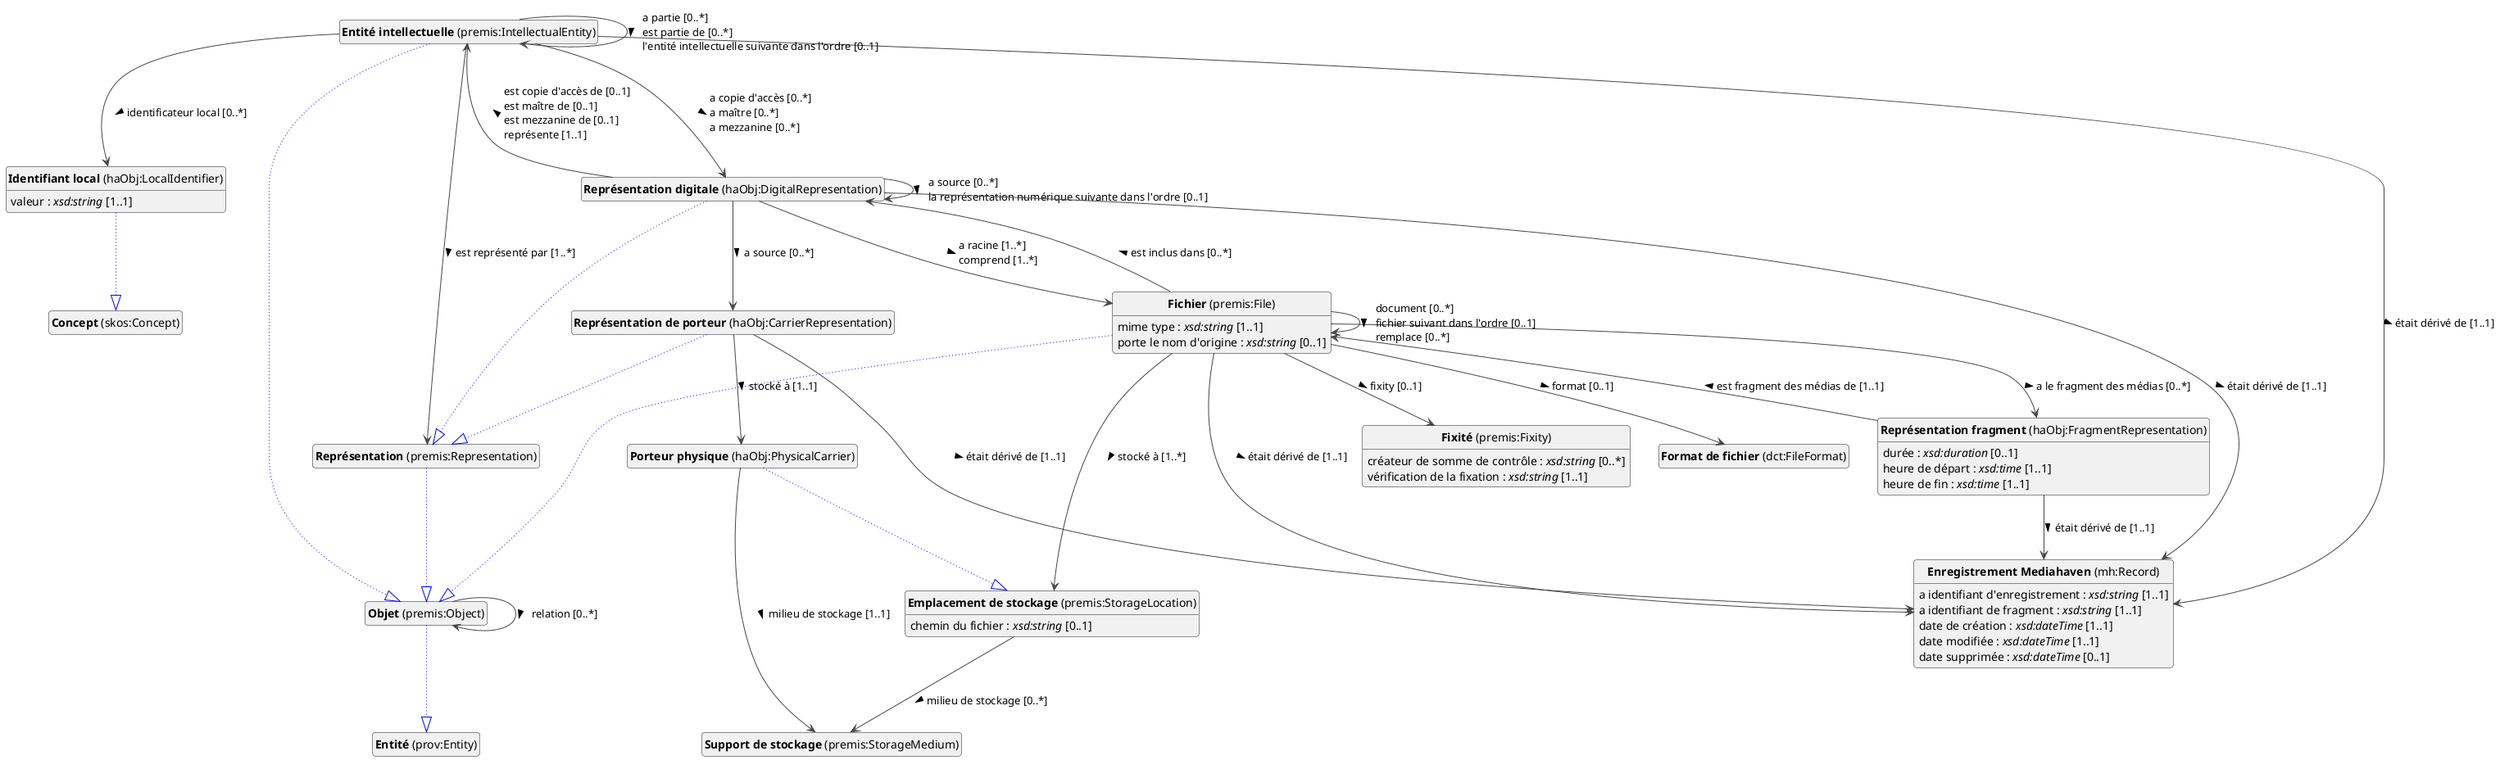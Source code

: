 @startuml
!theme vibrant
skinparam classFontSize 14
!define LIGHTORANGE
skinparam componentStyle uml2
skinparam wrapMessageWidth 1000
skinparam wrapWidth 1000
' skinparam ArrowColor #Maroon
' Remove shadows
skinparam shadowing false
'skinparam linetype polyline
skinparam ArrowMessageAlignment left
top to bottom direction


class "<b>Emplacement de stockage</b> (premis:StorageLocation)" as premis_StorageLocation [[#premis%3AStorageLocation]]
class "<b>Enregistrement Mediahaven</b> (mh:Record)" as mh_Record [[#mh%3ARecord]]
class "<b>Entité intellectuelle</b> (premis:IntellectualEntity)" as premis_IntellectualEntity [[#premis%3AIntellectualEntity]]
class "<b>Objet</b> (premis:Object)" as premis_Object [[#premis%3AObject]]
class "<b>Fichier</b> (premis:File)" as premis_File [[#premis%3AFile]]
class "<b>Objet</b> (premis:Object)" as premis_Object [[#premis%3AObject]]
class "<b>Fixité</b> (premis:Fixity)" as premis_Fixity [[#premis%3AFixity]]
class "<b>Format de fichier</b> (dct:FileFormat)" as dct_FileFormat [[#dct%3AFileFormat]]
class "<b>Identifiant local</b> (haObj:LocalIdentifier)" as haObj_LocalIdentifier [[#haObj%3ALocalIdentifier]]
class "<b>Concept</b> (skos:Concept)" as skos_Concept [[#skos%3AConcept]]
class "<b>Objet</b> (premis:Object)" as premis_Object [[#premis%3AObject]]
class "<b>Entité</b> (prov:Entity)" as prov_Entity [[#prov%3AEntity]]
class "<b>Porteur physique</b> (haObj:PhysicalCarrier)" as haObj_PhysicalCarrier [[#haObj%3APhysicalCarrier]]
class "<b>Emplacement de stockage</b> (premis:StorageLocation)" as premis_StorageLocation [[#premis%3AStorageLocation]]
class "<b>Représentation</b> (premis:Representation)" as premis_Representation [[#premis%3ARepresentation]]
class "<b>Objet</b> (premis:Object)" as premis_Object [[#premis%3AObject]]
class "<b>Représentation de porteur</b> (haObj:CarrierRepresentation)" as haObj_CarrierRepresentation [[#haObj%3ACarrierRepresentation]]
class "<b>Représentation</b> (premis:Representation)" as premis_Representation [[#premis%3ARepresentation]]
class "<b>Représentation digitale</b> (haObj:DigitalRepresentation)" as haObj_DigitalRepresentation [[#haObj%3ADigitalRepresentation]]
class "<b>Représentation</b> (premis:Representation)" as premis_Representation [[#premis%3ARepresentation]]
class "<b>Représentation fragment</b> (haObj:FragmentRepresentation)" as haObj_FragmentRepresentation [[#haObj%3AFragmentRepresentation]]
class "<b>Support de stockage</b> (premis:StorageMedium)" as premis_StorageMedium [[#premis%3AStorageMedium]]


premis_StorageLocation : chemin du fichier : <i>xsd:string</i> [0..1]
premis_StorageLocation --> premis_StorageMedium :milieu de stockage [0..*]  > 



mh_Record : a identifiant d'enregistrement : <i>xsd:string</i> [1..1]
mh_Record : a identifiant de fragment : <i>xsd:string</i> [1..1]
mh_Record : date de création : <i>xsd:dateTime</i> [1..1]
mh_Record : date modifiée : <i>xsd:dateTime</i> [1..1]
mh_Record : date supprimée : <i>xsd:dateTime</i> [0..1]



premis_IntellectualEntity --|> premis_Object #blue;line.dotted;text:blue

premis_IntellectualEntity --> haObj_DigitalRepresentation :a copie d'accès [0..*]  \la maître [0..*]  \la mezzanine [0..*]  > 
premis_IntellectualEntity --> haObj_LocalIdentifier :identificateur local [0..*]  > 
premis_IntellectualEntity --> mh_Record :était dérivé de [1..1]  > 
premis_IntellectualEntity --> premis_IntellectualEntity :a partie [0..*]  \lest partie de [0..*]  \ll'entité intellectuelle suivante dans l'ordre [0..1]  > 
premis_IntellectualEntity --> premis_Representation :est représenté par [1..*]  > 

premis_File --|> premis_Object #blue;line.dotted;text:blue

premis_File : a une taille (du fichier) : <i>xsd:nonNegativeInteger</i> [1..1]
premis_File : mime type : <i>xsd:string</i> [1..1]
premis_File : porte le nom d'origine : <i>xsd:string</i> [0..1]
premis_File --> dct_FileFormat :format [0..1]  > 
premis_File --> haObj_DigitalRepresentation :est inclus dans [0..*]  > 
premis_File --> haObj_FragmentRepresentation :a le fragment des médias [0..*]  > 
premis_File --> mh_Record :était dérivé de [1..1]  > 
premis_File --> premis_File :document [0..*]  \lfichier suivant dans l'ordre [0..1]  \lremplace [0..*]  > 
premis_File --> premis_Fixity :fixity [0..1]  > 
premis_File --> premis_StorageLocation :stocké à [1..*]  > 




premis_Fixity : créateur de somme de contrôle : <i>xsd:string</i> [0..*]
premis_Fixity : vérification de la fixation : <i>xsd:string</i> [1..1]




haObj_LocalIdentifier --|> skos_Concept #blue;line.dotted;text:blue

haObj_LocalIdentifier : valeur : <i>xsd:string</i> [1..1]


premis_Object --|> prov_Entity #blue;line.dotted;text:blue

premis_Object --> premis_Object :relation [0..*]  > 

haObj_PhysicalCarrier --|> premis_StorageLocation #blue;line.dotted;text:blue

haObj_PhysicalCarrier --> premis_StorageMedium :milieu de stockage [1..1]  > 

premis_Representation --|> premis_Object #blue;line.dotted;text:blue


haObj_CarrierRepresentation --|> premis_Representation #blue;line.dotted;text:blue

haObj_CarrierRepresentation --> haObj_PhysicalCarrier :stocké à [1..1]  > 
haObj_CarrierRepresentation --> mh_Record :était dérivé de [1..1]  > 

haObj_DigitalRepresentation --|> premis_Representation #blue;line.dotted;text:blue

haObj_DigitalRepresentation --> haObj_CarrierRepresentation :a source [0..*]  > 
haObj_DigitalRepresentation --> haObj_DigitalRepresentation :a source [0..*]  \lla représentation numérique suivante dans l'ordre [0..1]  > 
haObj_DigitalRepresentation --> mh_Record :était dérivé de [1..1]  > 
haObj_DigitalRepresentation --> premis_File :a racine [1..*]  \lcomprend [1..*]  > 
haObj_DigitalRepresentation --> premis_IntellectualEntity :est copie d'accès de [0..1]  \lest maître de [0..1]  \lest mezzanine de [0..1]  \lreprésente [1..1]  > 


haObj_FragmentRepresentation : durée : <i>xsd:duration</i> [0..1]
haObj_FragmentRepresentation : heure de départ : <i>xsd:time</i> [1..1]
haObj_FragmentRepresentation : heure de fin : <i>xsd:time</i> [1..1]
haObj_FragmentRepresentation --> mh_Record :était dérivé de [1..1]  > 
haObj_FragmentRepresentation --> premis_File :est fragment des médias de [1..1]  > 






hide circle
hide methods
hide empty members
@enduml



